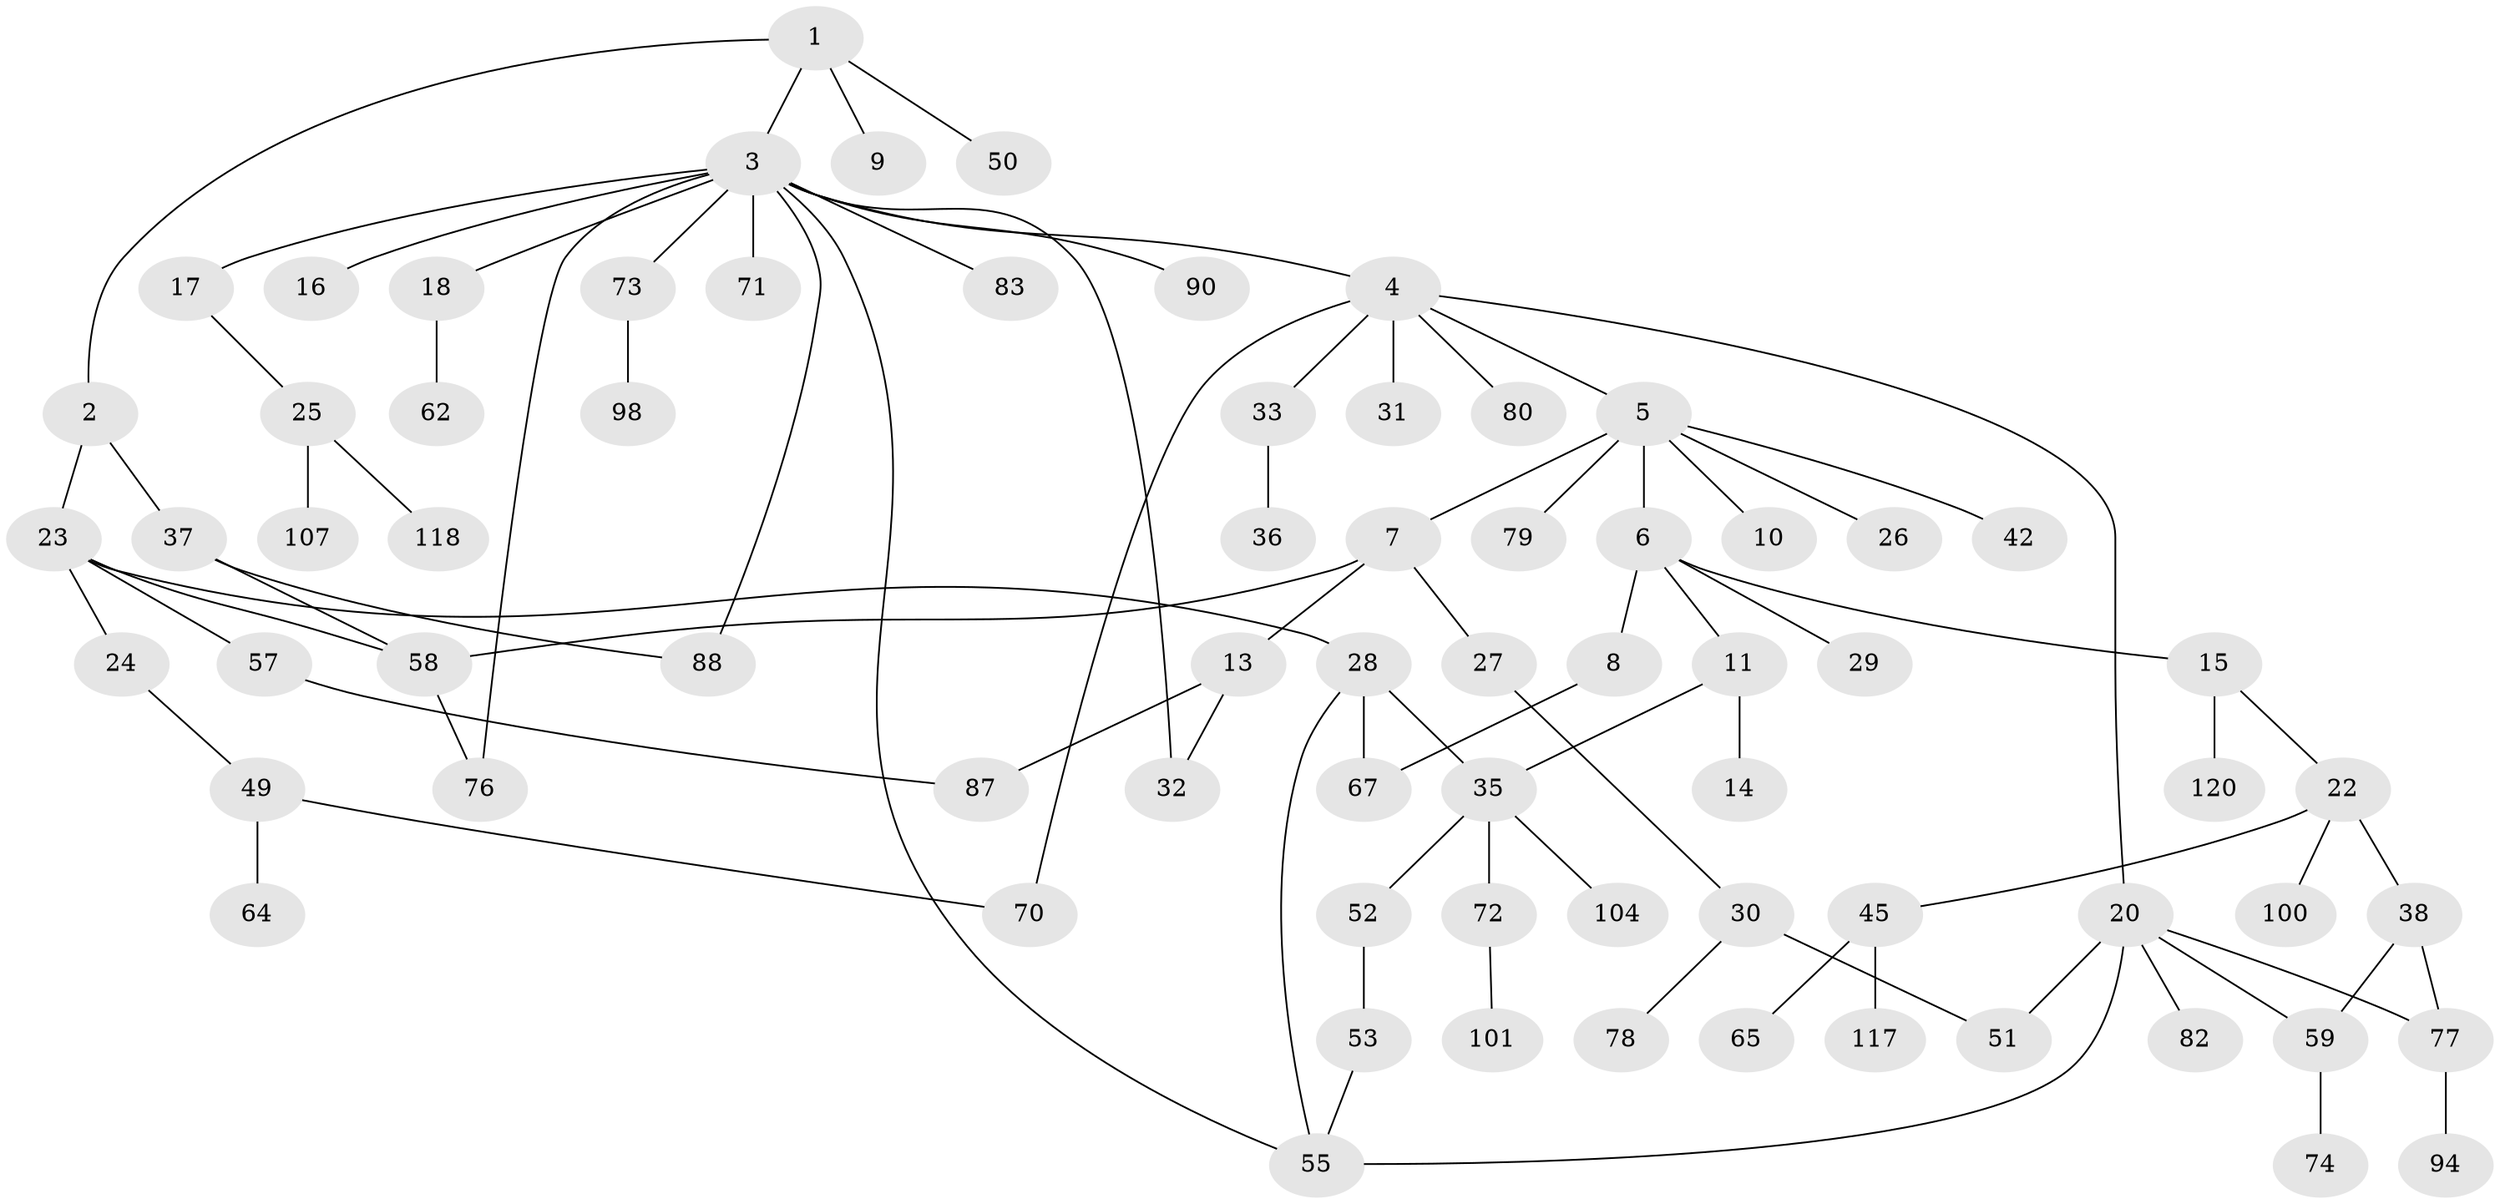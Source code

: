 // original degree distribution, {4: 0.06504065040650407, 3: 0.17073170731707318, 7: 0.024390243902439025, 6: 0.032520325203252036, 2: 0.2845528455284553, 1: 0.3983739837398374, 5: 0.024390243902439025}
// Generated by graph-tools (version 1.1) at 2025/16/03/04/25 18:16:48]
// undirected, 73 vertices, 87 edges
graph export_dot {
graph [start="1"]
  node [color=gray90,style=filled];
  1 [super="+39"];
  2;
  3 [super="+12+40"];
  4;
  5;
  6 [super="+84"];
  7;
  8 [super="+43"];
  9 [super="+44"];
  10;
  11 [super="+19"];
  13;
  14;
  15 [super="+21"];
  16;
  17;
  18 [super="+34"];
  20 [super="+41+66+56"];
  22;
  23;
  24;
  25;
  26;
  27;
  28;
  29;
  30;
  31 [super="+114+102"];
  32;
  33;
  35;
  36;
  37 [super="+46"];
  38 [super="+111"];
  42;
  45 [super="+48"];
  49 [super="+85"];
  50;
  51;
  52;
  53 [super="+106"];
  55 [super="+68+121+89"];
  57 [super="+103"];
  58 [super="+60+97"];
  59;
  62;
  64 [super="+105"];
  65;
  67 [super="+93"];
  70 [super="+110+81+95"];
  71;
  72;
  73;
  74 [super="+86"];
  76 [super="+91"];
  77;
  78;
  79;
  80;
  82;
  83;
  87;
  88;
  90;
  94;
  98;
  100;
  101;
  104;
  107;
  117;
  118;
  120;
  1 -- 2;
  1 -- 3;
  1 -- 9;
  1 -- 50;
  2 -- 23;
  2 -- 37;
  3 -- 4;
  3 -- 83;
  3 -- 88;
  3 -- 90;
  3 -- 32;
  3 -- 16;
  3 -- 17;
  3 -- 18;
  3 -- 71;
  3 -- 73;
  3 -- 76;
  3 -- 55;
  4 -- 5;
  4 -- 20;
  4 -- 31;
  4 -- 33;
  4 -- 80;
  4 -- 70;
  5 -- 6;
  5 -- 7;
  5 -- 10;
  5 -- 26;
  5 -- 42;
  5 -- 79;
  6 -- 8;
  6 -- 11;
  6 -- 15;
  6 -- 29;
  7 -- 13;
  7 -- 27;
  7 -- 58;
  8 -- 67;
  11 -- 14;
  11 -- 35;
  13 -- 87;
  13 -- 32;
  15 -- 22;
  15 -- 120;
  17 -- 25;
  18 -- 62;
  20 -- 77;
  20 -- 82;
  20 -- 55;
  20 -- 59;
  20 -- 51;
  22 -- 38;
  22 -- 45;
  22 -- 100;
  23 -- 24;
  23 -- 28;
  23 -- 57;
  23 -- 58;
  24 -- 49;
  25 -- 107;
  25 -- 118;
  27 -- 30;
  28 -- 35;
  28 -- 55;
  28 -- 67;
  30 -- 51;
  30 -- 78;
  33 -- 36;
  35 -- 52;
  35 -- 72;
  35 -- 104;
  37 -- 88;
  37 -- 58;
  38 -- 59;
  38 -- 77;
  45 -- 117;
  45 -- 65;
  49 -- 64;
  49 -- 70;
  52 -- 53;
  53 -- 55;
  57 -- 87;
  58 -- 76;
  59 -- 74;
  72 -- 101;
  73 -- 98;
  77 -- 94;
}
